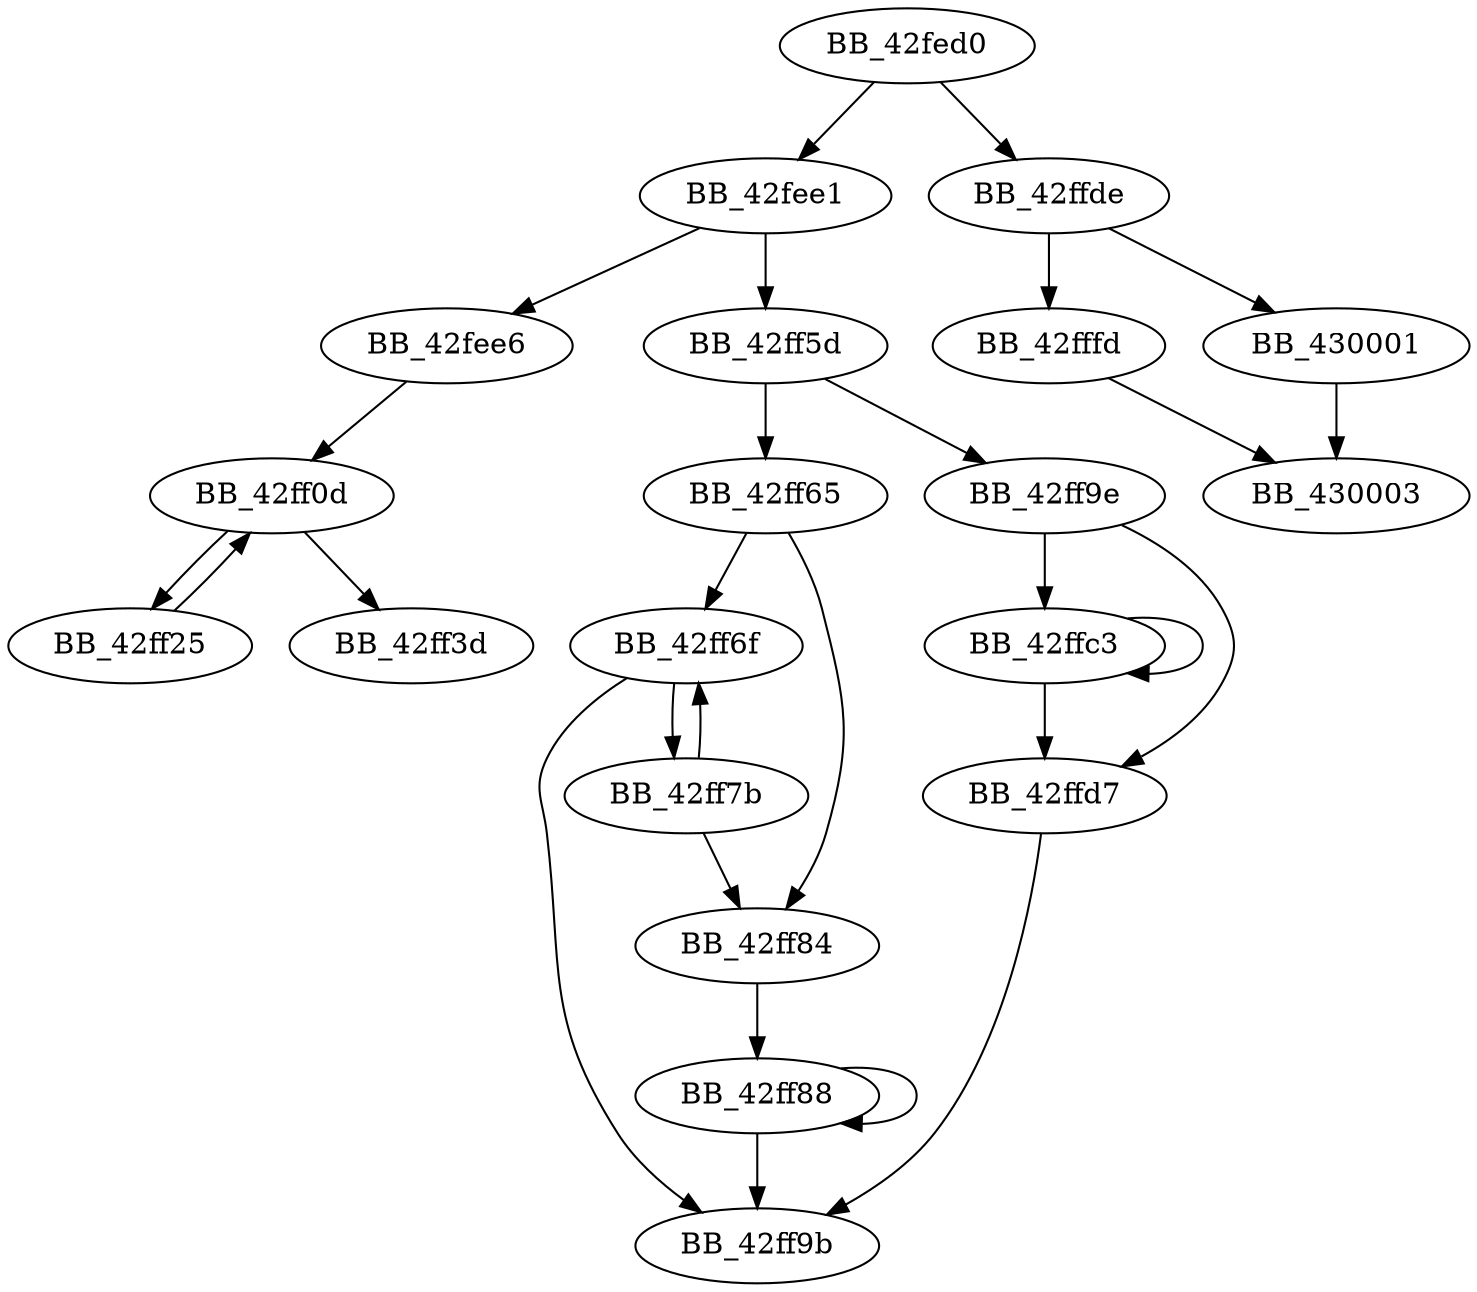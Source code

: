 DiGraph _strrchr{
BB_42fed0->BB_42fee1
BB_42fed0->BB_42ffde
BB_42fee1->BB_42fee6
BB_42fee1->BB_42ff5d
BB_42fee6->BB_42ff0d
BB_42ff0d->BB_42ff25
BB_42ff0d->BB_42ff3d
BB_42ff25->BB_42ff0d
BB_42ff5d->BB_42ff65
BB_42ff5d->BB_42ff9e
BB_42ff65->BB_42ff6f
BB_42ff65->BB_42ff84
BB_42ff6f->BB_42ff7b
BB_42ff6f->BB_42ff9b
BB_42ff7b->BB_42ff6f
BB_42ff7b->BB_42ff84
BB_42ff84->BB_42ff88
BB_42ff88->BB_42ff88
BB_42ff88->BB_42ff9b
BB_42ff9e->BB_42ffc3
BB_42ff9e->BB_42ffd7
BB_42ffc3->BB_42ffc3
BB_42ffc3->BB_42ffd7
BB_42ffd7->BB_42ff9b
BB_42ffde->BB_42fffd
BB_42ffde->BB_430001
BB_42fffd->BB_430003
BB_430001->BB_430003
}

